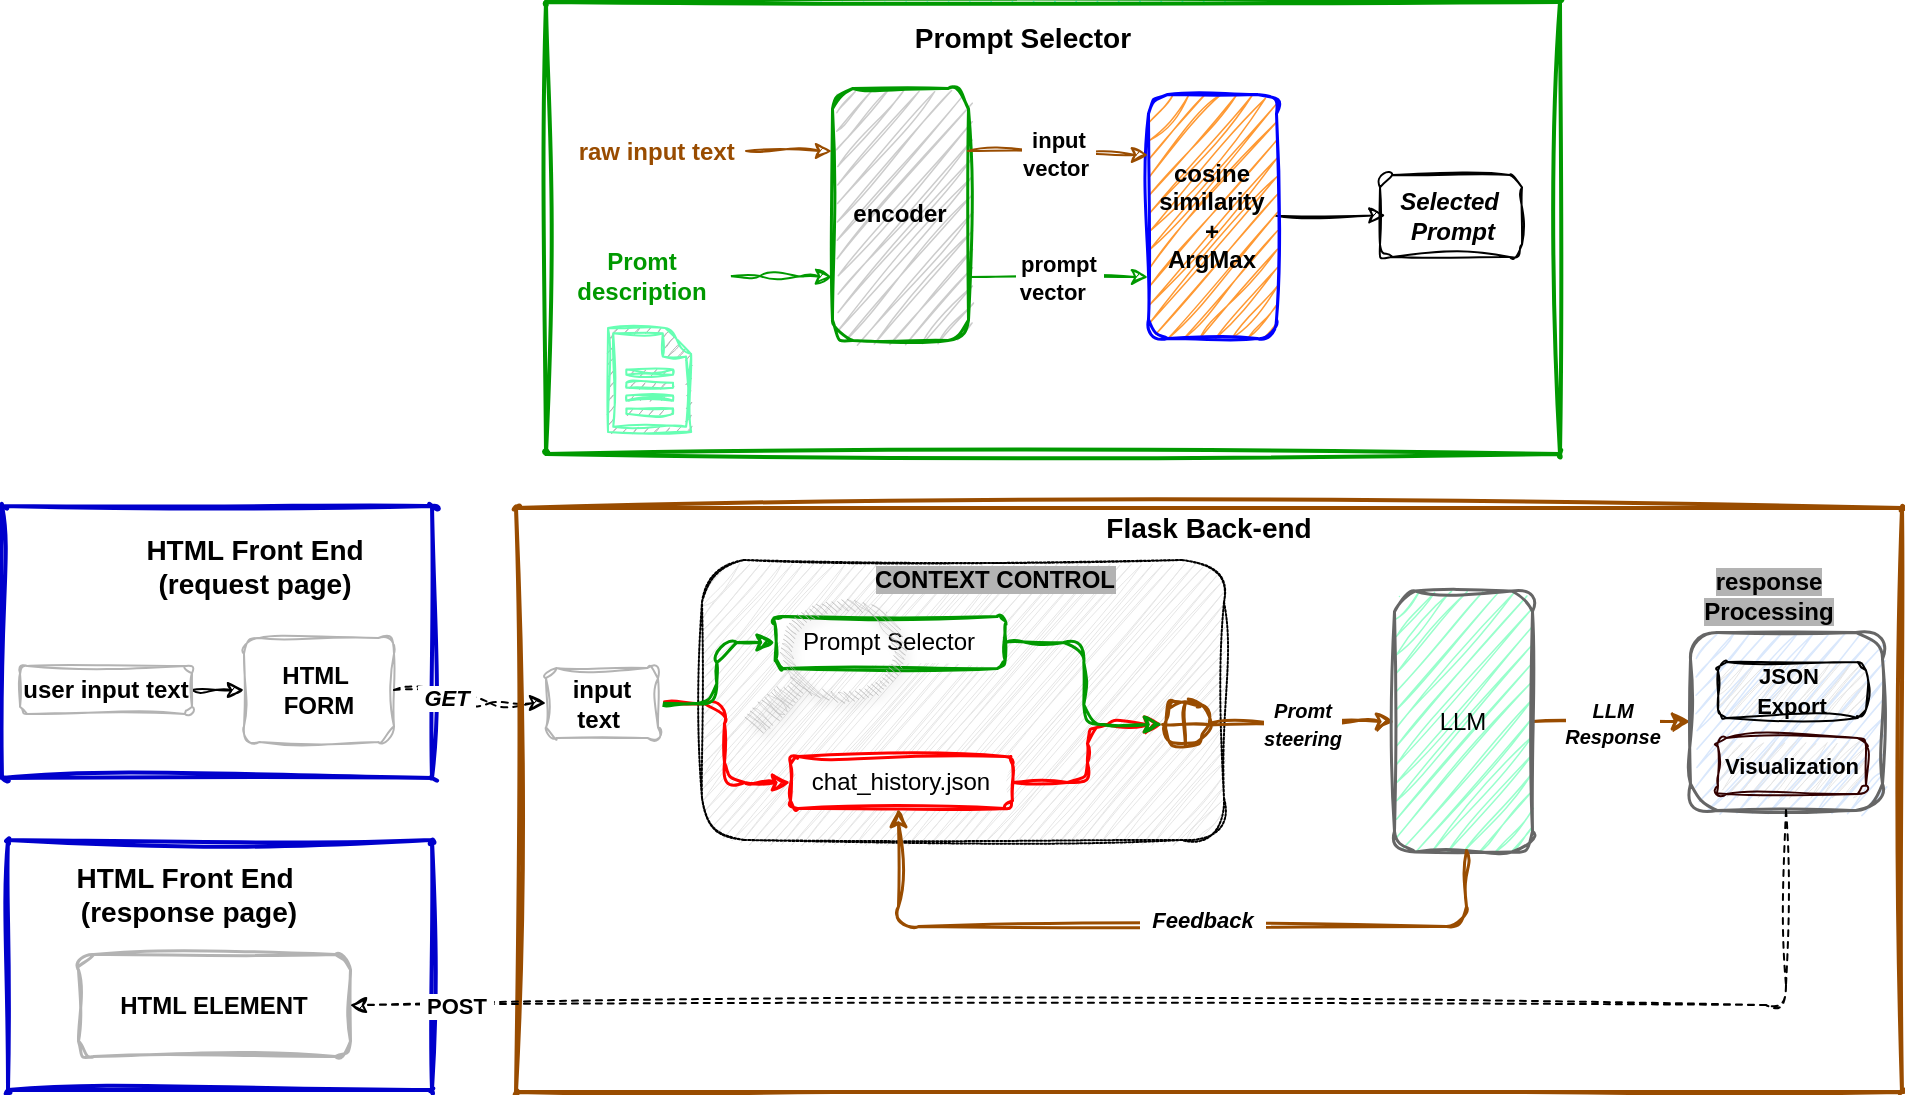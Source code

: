 <mxfile>
    <diagram id="tZtlhKYscvhiy819AIVJ" name="Page-1">
        <mxGraphModel dx="1599" dy="1236" grid="0" gridSize="10" guides="1" tooltips="1" connect="1" arrows="1" fold="1" page="0" pageScale="1" pageWidth="850" pageHeight="1100" background="#ffffff" math="0" shadow="0" adaptiveColors="none">
            <root>
                <mxCell id="0"/>
                <mxCell id="1" parent="0"/>
                <mxCell id="2" value="" style="swimlane;startSize=0;swimlaneLine=0;strokeColor=#0000CC;strokeWidth=2;sketch=1;curveFitting=1;jiggle=2;rounded=1;" vertex="1" parent="1">
                    <mxGeometry x="18" y="229" width="215" height="136" as="geometry">
                        <mxRectangle x="18" y="229" width="50" height="44" as="alternateBounds"/>
                    </mxGeometry>
                </mxCell>
                <mxCell id="6" style="edgeStyle=orthogonalEdgeStyle;html=1;exitX=1;exitY=0.5;exitDx=0;exitDy=0;entryX=0;entryY=0.5;entryDx=0;entryDy=0;sketch=1;curveFitting=1;jiggle=2;rounded=1;" edge="1" parent="2" source="4" target="5">
                    <mxGeometry relative="1" as="geometry"/>
                </mxCell>
                <mxCell id="4" value="&lt;b&gt;user input text&lt;/b&gt;" style="rounded=1;whiteSpace=wrap;html=1;strokeWidth=1;strokeColor=#B3B3B3;sketch=1;curveFitting=1;jiggle=2;" vertex="1" parent="2">
                    <mxGeometry x="9" y="80" width="86" height="24" as="geometry"/>
                </mxCell>
                <mxCell id="5" value="&lt;b&gt;HTML&amp;nbsp;&lt;/b&gt;&lt;div&gt;&lt;b&gt;FORM&lt;/b&gt;&lt;/div&gt;" style="rounded=1;whiteSpace=wrap;html=1;strokeWidth=1;strokeColor=#B3B3B3;sketch=1;curveFitting=1;jiggle=2;" vertex="1" parent="2">
                    <mxGeometry x="121" y="66" width="75" height="52" as="geometry"/>
                </mxCell>
                <mxCell id="8" value="&lt;b&gt;&lt;font style=&quot;font-size: 14px;&quot;&gt;HTML Front End (request page)&lt;/font&gt;&lt;/b&gt;" style="text;html=1;align=center;verticalAlign=middle;whiteSpace=wrap;rounded=1;sketch=1;curveFitting=1;jiggle=2;" vertex="1" parent="2">
                    <mxGeometry x="63" y="12" width="126.5" height="36" as="geometry"/>
                </mxCell>
                <mxCell id="14" style="edgeStyle=orthogonalEdgeStyle;html=1;exitX=1;exitY=0.5;exitDx=0;exitDy=0;entryX=0;entryY=0.5;entryDx=0;entryDy=0;dashed=1;sketch=1;curveFitting=1;jiggle=2;rounded=1;" edge="1" parent="1" source="5" target="11">
                    <mxGeometry relative="1" as="geometry"/>
                </mxCell>
                <mxCell id="63" value="&amp;nbsp;&lt;b&gt;&lt;i&gt;GET&lt;/i&gt;&lt;/b&gt;&amp;nbsp;" style="edgeLabel;html=1;align=center;verticalAlign=middle;resizable=0;points=[];sketch=1;curveFitting=1;jiggle=2;rounded=1;" vertex="1" connectable="0" parent="14">
                    <mxGeometry x="0.132" y="2" relative="1" as="geometry">
                        <mxPoint x="-14" y="-1" as="offset"/>
                    </mxGeometry>
                </mxCell>
                <mxCell id="9" value="" style="swimlane;startSize=0;swimlaneLine=0;strokeColor=#994C00;strokeWidth=2;sketch=1;curveFitting=1;jiggle=2;rounded=1;" vertex="1" parent="1">
                    <mxGeometry x="275" y="230" width="693" height="292" as="geometry">
                        <mxRectangle x="275" y="230" width="50" height="44" as="alternateBounds"/>
                    </mxGeometry>
                </mxCell>
                <mxCell id="12" value="" style="rounded=1;whiteSpace=wrap;html=1;dashed=1;dashPattern=1 1;gradientColor=none;fillColor=#E6E6E6;sketch=1;curveFitting=1;jiggle=2;" vertex="1" parent="9">
                    <mxGeometry x="93" y="26" width="261" height="140" as="geometry"/>
                </mxCell>
                <mxCell id="20" style="edgeStyle=orthogonalEdgeStyle;html=1;exitX=1;exitY=0.5;exitDx=0;exitDy=0;entryX=0;entryY=0.5;entryDx=0;entryDy=0;elbow=vertical;strokeColor=#FF0000;strokeWidth=1.5;sketch=1;curveFitting=1;jiggle=2;rounded=1;" edge="1" parent="9" source="11" target="15">
                    <mxGeometry relative="1" as="geometry"/>
                </mxCell>
                <mxCell id="21" style="edgeStyle=orthogonalEdgeStyle;html=1;exitX=1;exitY=0.5;exitDx=0;exitDy=0;entryX=0;entryY=0.5;entryDx=0;entryDy=0;elbow=vertical;strokeColor=#009900;strokeWidth=1.5;sketch=1;curveFitting=1;jiggle=2;rounded=1;" edge="1" parent="9" source="11" target="16">
                    <mxGeometry relative="1" as="geometry"/>
                </mxCell>
                <mxCell id="13" value="&lt;span style=&quot;font-size: 14px;&quot;&gt;&lt;b&gt;Flask Back-end&lt;/b&gt;&lt;/span&gt;" style="text;html=1;align=center;verticalAlign=middle;whiteSpace=wrap;rounded=1;sketch=1;curveFitting=1;jiggle=2;" vertex="1" parent="9">
                    <mxGeometry x="283" y="-8" width="126.5" height="36" as="geometry"/>
                </mxCell>
                <mxCell id="15" value="chat_history.json" style="rounded=1;whiteSpace=wrap;html=1;strokeColor=#FF0000;strokeWidth=1.5;sketch=1;curveFitting=1;jiggle=2;" vertex="1" parent="9">
                    <mxGeometry x="137" y="124" width="111" height="26" as="geometry"/>
                </mxCell>
                <mxCell id="16" value="Prompt Selector" style="rounded=1;whiteSpace=wrap;html=1;strokeColor=#009900;strokeWidth=1.5;sketch=1;curveFitting=1;jiggle=2;" vertex="1" parent="9">
                    <mxGeometry x="129.32" y="54" width="115" height="26" as="geometry"/>
                </mxCell>
                <mxCell id="11" value="&lt;b&gt;input text&amp;nbsp;&lt;/b&gt;" style="rounded=1;whiteSpace=wrap;html=1;strokeWidth=1;strokeColor=#B3B3B3;sketch=1;curveFitting=1;jiggle=2;" vertex="1" parent="9">
                    <mxGeometry x="15" y="80" width="56" height="35" as="geometry"/>
                </mxCell>
                <mxCell id="30" value="&lt;span style=&quot;font-size: 10px; text-wrap: wrap;&quot;&gt;&lt;b&gt;&lt;i&gt;Promt &lt;br&gt;steering&lt;/i&gt;&lt;/b&gt;&lt;/span&gt;" style="edgeStyle=orthogonalEdgeStyle;html=1;exitX=1;exitY=0.5;exitDx=0;exitDy=0;exitPerimeter=0;strokeWidth=1.5;strokeColor=#994C00;sketch=1;curveFitting=1;jiggle=2;rounded=1;" edge="1" parent="9" source="26" target="29">
                    <mxGeometry relative="1" as="geometry"/>
                </mxCell>
                <mxCell id="26" value="" style="verticalLabelPosition=bottom;verticalAlign=top;html=1;shape=mxgraph.flowchart.summing_function;strokeColor=#994C00;strokeWidth=1.5;sketch=1;curveFitting=1;jiggle=2;rounded=1;" vertex="1" parent="9">
                    <mxGeometry x="323" y="97" width="23" height="22" as="geometry"/>
                </mxCell>
                <mxCell id="27" style="edgeStyle=orthogonalEdgeStyle;html=1;exitX=1;exitY=0.5;exitDx=0;exitDy=0;entryX=0;entryY=0.5;entryDx=0;entryDy=0;entryPerimeter=0;strokeColor=#FF0000;strokeWidth=1.5;sketch=1;curveFitting=1;jiggle=2;rounded=1;" edge="1" parent="9" source="15" target="26">
                    <mxGeometry relative="1" as="geometry"/>
                </mxCell>
                <mxCell id="28" style="edgeStyle=orthogonalEdgeStyle;html=1;exitX=1;exitY=0.5;exitDx=0;exitDy=0;entryX=0;entryY=0.5;entryDx=0;entryDy=0;entryPerimeter=0;strokeColor=#009900;strokeWidth=1.5;sketch=1;curveFitting=1;jiggle=2;rounded=1;" edge="1" parent="9" source="16" target="26">
                    <mxGeometry relative="1" as="geometry"/>
                </mxCell>
                <mxCell id="53" value="&lt;div style=&quot;scrollbar-color: light-dark(#e2e2e2, #4b4b4b)&lt;br/&gt;&#x9;&#x9;&#x9;&#x9;&#x9;light-dark(#fbfbfb, var(--dark-panel-color)); font-size: 12px; text-wrap: wrap;&quot;&gt;&lt;span style=&quot;scrollbar-color: light-dark(#e2e2e2, #4b4b4b)&lt;br/&gt;&#x9;&#x9;&#x9;&#x9;&#x9;light-dark(#fbfbfb, var(--dark-panel-color)); font-size: 10px;&quot;&gt;&lt;i style=&quot;scrollbar-color: light-dark(#e2e2e2, #4b4b4b)&lt;br/&gt;&#x9;&#x9;&#x9;&#x9;&#x9;light-dark(#fbfbfb, var(--dark-panel-color));&quot;&gt;&lt;b&gt;LLM&lt;/b&gt;&lt;/i&gt;&lt;/span&gt;&lt;/div&gt;&lt;span style=&quot;scrollbar-color: light-dark(#e2e2e2, #4b4b4b)&lt;br/&gt;&#x9;&#x9;&#x9;&#x9;&#x9;light-dark(#fbfbfb, var(--dark-panel-color)); text-wrap: wrap; font-size: 10px;&quot;&gt;&lt;i style=&quot;scrollbar-color: light-dark(#e2e2e2, #4b4b4b)&lt;br/&gt;&#x9;&#x9;&#x9;&#x9;&#x9;light-dark(#fbfbfb, var(--dark-panel-color));&quot;&gt;&lt;b&gt;Response&lt;/b&gt;&lt;/i&gt;&lt;/span&gt;" style="edgeStyle=none;html=1;exitX=1;exitY=0.5;exitDx=0;exitDy=0;entryX=0;entryY=0.5;entryDx=0;entryDy=0;strokeColor=#994C00;strokeWidth=1.5;sketch=1;curveFitting=1;jiggle=2;rounded=1;" edge="1" parent="9" source="29" target="32">
                    <mxGeometry relative="1" as="geometry"/>
                </mxCell>
                <mxCell id="29" value="LLM" style="rounded=1;whiteSpace=wrap;html=1;fillColor=#99FFCC;strokeWidth=1.5;strokeColor=#666666;sketch=1;curveFitting=1;jiggle=2;" vertex="1" parent="9">
                    <mxGeometry x="439" y="41.25" width="69" height="130.5" as="geometry"/>
                </mxCell>
                <mxCell id="32" value="" style="rounded=1;whiteSpace=wrap;html=1;fillColor=#dae8fc;strokeWidth=1.5;strokeColor=#666666;sketch=1;curveFitting=1;jiggle=2;" vertex="1" parent="9">
                    <mxGeometry x="587" y="62" width="96" height="89" as="geometry"/>
                </mxCell>
                <mxCell id="33" value="&lt;font style=&quot;font-size: 11px;&quot;&gt;&lt;b&gt;JSON&amp;nbsp;&lt;/b&gt;&lt;/font&gt;&lt;div&gt;&lt;font style=&quot;font-size: 11px;&quot;&gt;&lt;b&gt;Export&lt;/b&gt;&lt;/font&gt;&lt;/div&gt;" style="rounded=1;whiteSpace=wrap;html=1;strokeColor=default;strokeWidth=1;fillColor=#E6E6E6;sketch=1;curveFitting=1;jiggle=2;" vertex="1" parent="9">
                    <mxGeometry x="601" y="77" width="74" height="28" as="geometry"/>
                </mxCell>
                <mxCell id="50" value="&lt;font style=&quot;font-size: 11px;&quot;&gt;&lt;b&gt;Visualization&lt;/b&gt;&lt;/font&gt;" style="rounded=1;whiteSpace=wrap;html=1;strokeColor=#330000;strokeWidth=1;fillColor=#E6E6E6;sketch=1;curveFitting=1;jiggle=2;" vertex="1" parent="9">
                    <mxGeometry x="601" y="115" width="74" height="28" as="geometry"/>
                </mxCell>
                <mxCell id="55" value="&amp;nbsp;" style="endArrow=classic;html=1;edgeStyle=orthogonalEdgeStyle;strokeWidth=1.5;strokeColor=#994C00;sketch=1;curveFitting=1;jiggle=2;rounded=1;" edge="1" parent="9">
                    <mxGeometry width="50" height="50" relative="1" as="geometry">
                        <mxPoint x="475" y="171" as="sourcePoint"/>
                        <mxPoint x="191" y="150" as="targetPoint"/>
                        <Array as="points">
                            <mxPoint x="474.5" y="209"/>
                            <mxPoint x="191.5" y="209"/>
                        </Array>
                    </mxGeometry>
                </mxCell>
                <mxCell id="58" value="&lt;b&gt;&lt;i&gt;&amp;nbsp; Feedback&amp;nbsp;&amp;nbsp;&lt;/i&gt;&lt;/b&gt;" style="edgeLabel;html=1;align=center;verticalAlign=middle;resizable=0;points=[];sketch=1;curveFitting=1;jiggle=2;rounded=1;" vertex="1" connectable="0" parent="55">
                    <mxGeometry x="-0.106" y="-3" relative="1" as="geometry">
                        <mxPoint as="offset"/>
                    </mxGeometry>
                </mxCell>
                <mxCell id="158" value="" style="shadow=1;dashed=0;html=1;strokeColor=none;fillColor=#B3B3B3;labelPosition=center;verticalLabelPosition=bottom;verticalAlign=top;align=center;outlineConnect=0;shape=mxgraph.veeam.magnifying_glass;pointerEvents=1;strokeWidth=0.5;perimeterSpacing=0;gradientColor=none;rotation=90;sketch=1;curveFitting=1;jiggle=2;rounded=1;" vertex="1" parent="9">
                    <mxGeometry x="121" y="38" width="67.22" height="81.43" as="geometry"/>
                </mxCell>
                <mxCell id="163" value="&lt;b style=&quot;&quot;&gt;&lt;font style=&quot;background-color: rgb(179, 179, 179);&quot;&gt;CONTEXT CONTROL&lt;/font&gt;&lt;/b&gt;" style="text;html=1;align=center;verticalAlign=middle;whiteSpace=wrap;rounded=1;sketch=1;curveFitting=1;jiggle=2;" vertex="1" parent="9">
                    <mxGeometry x="176" y="18" width="126.5" height="36" as="geometry"/>
                </mxCell>
                <mxCell id="166" value="&lt;span style=&quot;background-color: rgb(179, 179, 179);&quot;&gt;&lt;b&gt;response&lt;/b&gt;&lt;/span&gt;&lt;div&gt;&lt;span style=&quot;background-color: rgb(179, 179, 179);&quot;&gt;&lt;b&gt;Processing&lt;/b&gt;&lt;/span&gt;&lt;/div&gt;" style="text;html=1;align=center;verticalAlign=middle;whiteSpace=wrap;rounded=1;sketch=1;curveFitting=1;jiggle=2;" vertex="1" parent="9">
                    <mxGeometry x="563" y="26" width="126.5" height="36" as="geometry"/>
                </mxCell>
                <mxCell id="64" value="" style="swimlane;startSize=0;swimlaneLine=0;strokeColor=#0000CC;strokeWidth=2;sketch=1;curveFitting=1;jiggle=2;rounded=1;" vertex="1" parent="1">
                    <mxGeometry x="21" y="396" width="212" height="125" as="geometry">
                        <mxRectangle x="21" y="396" width="50" height="44" as="alternateBounds"/>
                    </mxGeometry>
                </mxCell>
                <mxCell id="67" value="&lt;b&gt;HTML ELEMENT&lt;/b&gt;" style="rounded=1;whiteSpace=wrap;html=1;strokeWidth=1.5;strokeColor=#B3B3B3;sketch=1;curveFitting=1;jiggle=2;" vertex="1" parent="64">
                    <mxGeometry x="35" y="57" width="136" height="51" as="geometry"/>
                </mxCell>
                <mxCell id="68" value="&lt;b&gt;&lt;font style=&quot;font-size: 14px;&quot;&gt;HTML Front End&amp;nbsp;&lt;br&gt;(response page)&lt;/font&gt;&lt;/b&gt;" style="text;html=1;align=center;verticalAlign=middle;whiteSpace=wrap;rounded=1;sketch=1;curveFitting=1;jiggle=2;" vertex="1" parent="64">
                    <mxGeometry x="27" y="9" width="126.5" height="36" as="geometry"/>
                </mxCell>
                <mxCell id="72" value="" style="swimlane;startSize=0;swimlaneLine=0;strokeColor=#009900;fillColor=#66FFFF;rounded=1;strokeWidth=2;sketch=1;curveFitting=1;jiggle=2;" vertex="1" parent="1">
                    <mxGeometry x="290" y="-23" width="507" height="226" as="geometry">
                        <mxRectangle x="-54" y="249" width="50" height="44" as="alternateBounds"/>
                    </mxGeometry>
                </mxCell>
                <mxCell id="76" value="&lt;span style=&quot;font-size: 14px;&quot;&gt;&lt;b&gt;Prompt Selector&lt;/b&gt;&lt;/span&gt;" style="text;html=1;align=center;verticalAlign=middle;whiteSpace=wrap;rounded=1;sketch=1;curveFitting=1;jiggle=2;" vertex="1" parent="72">
                    <mxGeometry x="174.5" width="126.5" height="36" as="geometry"/>
                </mxCell>
                <mxCell id="151" value="&lt;b&gt;&amp;nbsp;prompt&amp;nbsp;&lt;/b&gt;&lt;div&gt;&lt;b&gt;vector&amp;nbsp;&amp;nbsp;&lt;/b&gt;&lt;/div&gt;" style="edgeStyle=orthogonalEdgeStyle;html=1;exitX=1;exitY=0.75;exitDx=0;exitDy=0;entryX=0;entryY=0.75;entryDx=0;entryDy=0;strokeColor=#009900;sketch=1;curveFitting=1;jiggle=2;rounded=1;" edge="1" parent="72" source="78" target="146">
                    <mxGeometry relative="1" as="geometry"/>
                </mxCell>
                <mxCell id="78" value="&lt;b&gt;encoder&lt;/b&gt;" style="rounded=1;whiteSpace=wrap;html=1;strokeColor=#009900;strokeWidth=1.5;fillColor=#CCCCCC;sketch=1;curveFitting=1;jiggle=2;" vertex="1" parent="72">
                    <mxGeometry x="143" y="43" width="68" height="126" as="geometry"/>
                </mxCell>
                <mxCell id="144" style="edgeStyle=orthogonalEdgeStyle;html=1;exitX=1;exitY=0.5;exitDx=0;exitDy=0;entryX=0;entryY=0.25;entryDx=0;entryDy=0;strokeColor=#994C00;sketch=1;curveFitting=1;jiggle=2;rounded=1;" edge="1" parent="72" source="79" target="78">
                    <mxGeometry relative="1" as="geometry"/>
                </mxCell>
                <mxCell id="79" value="&lt;font style=&quot;color: rgb(153, 76, 0);&quot;&gt;&lt;b&gt;raw input text&amp;nbsp;&lt;/b&gt;&lt;/font&gt;" style="rounded=1;whiteSpace=wrap;html=1;strokeWidth=1.5;strokeColor=none;sketch=1;curveFitting=1;jiggle=2;" vertex="1" parent="72">
                    <mxGeometry x="14" y="62.5" width="86" height="24" as="geometry"/>
                </mxCell>
                <mxCell id="145" style="edgeStyle=orthogonalEdgeStyle;html=1;exitX=1;exitY=0.5;exitDx=0;exitDy=0;entryX=0;entryY=0.75;entryDx=0;entryDy=0;strokeColor=#009900;sketch=1;curveFitting=1;jiggle=2;rounded=1;" edge="1" parent="72" source="142" target="78">
                    <mxGeometry relative="1" as="geometry"/>
                </mxCell>
                <mxCell id="142" value="&lt;font style=&quot;color: rgb(0, 153, 0);&quot;&gt;&lt;b&gt;Promt description&lt;/b&gt;&lt;/font&gt;" style="rounded=1;whiteSpace=wrap;html=1;strokeWidth=0;strokeColor=none;sketch=1;curveFitting=1;jiggle=2;" vertex="1" parent="72">
                    <mxGeometry x="5" y="120" width="86" height="34" as="geometry"/>
                </mxCell>
                <mxCell id="143" value="" style="aspect=fixed;pointerEvents=1;shadow=0;dashed=0;html=1;strokeColor=#66FFB3;labelPosition=center;verticalLabelPosition=bottom;verticalAlign=top;align=center;fillColor=#B3B3B3;shape=mxgraph.mscae.enterprise.document;sketch=1;curveFitting=1;jiggle=2;rounded=1;" vertex="1" parent="72">
                    <mxGeometry x="31" y="163" width="41.6" height="52" as="geometry"/>
                </mxCell>
                <mxCell id="154" value="" style="edgeStyle=none;html=1;entryX=0.038;entryY=0.492;entryDx=0;entryDy=0;entryPerimeter=0;sketch=1;curveFitting=1;jiggle=2;rounded=1;" edge="1" parent="72" source="146" target="155">
                    <mxGeometry relative="1" as="geometry">
                        <mxPoint x="417" y="107" as="targetPoint"/>
                    </mxGeometry>
                </mxCell>
                <mxCell id="146" value="&lt;b&gt;cosine similarity&lt;/b&gt;&lt;div&gt;&lt;b&gt;+&lt;/b&gt;&lt;/div&gt;&lt;div&gt;&lt;b&gt;ArgMax&lt;/b&gt;&lt;/div&gt;" style="rounded=1;whiteSpace=wrap;html=1;strokeColor=#0000FF;strokeWidth=1.5;fillColor=#FF9933;sketch=1;curveFitting=1;jiggle=2;" vertex="1" parent="72">
                    <mxGeometry x="301" y="46" width="64" height="122" as="geometry"/>
                </mxCell>
                <mxCell id="147" value="&lt;b&gt;&amp;nbsp;input&amp;nbsp;&lt;/b&gt;&lt;div&gt;&lt;b&gt;vector&amp;nbsp;&lt;/b&gt;&lt;/div&gt;" style="endArrow=classic;html=1;exitX=1;exitY=0.25;exitDx=0;exitDy=0;entryX=0;entryY=0.25;entryDx=0;entryDy=0;edgeStyle=orthogonalEdgeStyle;strokeColor=#994C00;sketch=1;curveFitting=1;jiggle=2;rounded=1;" edge="1" parent="72" source="78" target="146">
                    <mxGeometry width="50" height="50" relative="1" as="geometry">
                        <mxPoint x="327" y="120" as="sourcePoint"/>
                        <mxPoint x="377" y="70" as="targetPoint"/>
                        <mxPoint as="offset"/>
                    </mxGeometry>
                </mxCell>
                <mxCell id="155" value="&lt;b&gt;&lt;i&gt;Selected&amp;nbsp;&lt;/i&gt;&lt;/b&gt;&lt;div&gt;&lt;b&gt;&lt;i&gt;Prompt&lt;/i&gt;&lt;/b&gt;&lt;/div&gt;" style="text;html=1;align=center;verticalAlign=middle;resizable=0;points=[];autosize=1;strokeColor=default;fillColor=none;rounded=1;sketch=1;curveFitting=1;jiggle=2;" vertex="1" parent="72">
                    <mxGeometry x="417" y="86.5" width="71" height="41" as="geometry"/>
                </mxCell>
                <mxCell id="164" style="edgeStyle=orthogonalEdgeStyle;html=1;exitX=0.5;exitY=1;exitDx=0;exitDy=0;entryX=1;entryY=0.5;entryDx=0;entryDy=0;elbow=vertical;dashed=1;sketch=1;curveFitting=1;jiggle=2;rounded=1;" edge="1" parent="1" source="32" target="67">
                    <mxGeometry relative="1" as="geometry">
                        <Array as="points">
                            <mxPoint x="910" y="479"/>
                        </Array>
                    </mxGeometry>
                </mxCell>
                <mxCell id="165" value="&amp;nbsp;&lt;b&gt;POST&lt;/b&gt;&amp;nbsp;" style="edgeLabel;html=1;align=center;verticalAlign=middle;resizable=0;points=[];sketch=1;curveFitting=1;jiggle=2;rounded=1;" vertex="1" connectable="0" parent="164">
                    <mxGeometry x="0.147" relative="1" as="geometry">
                        <mxPoint x="-295" as="offset"/>
                    </mxGeometry>
                </mxCell>
            </root>
        </mxGraphModel>
    </diagram>
</mxfile>